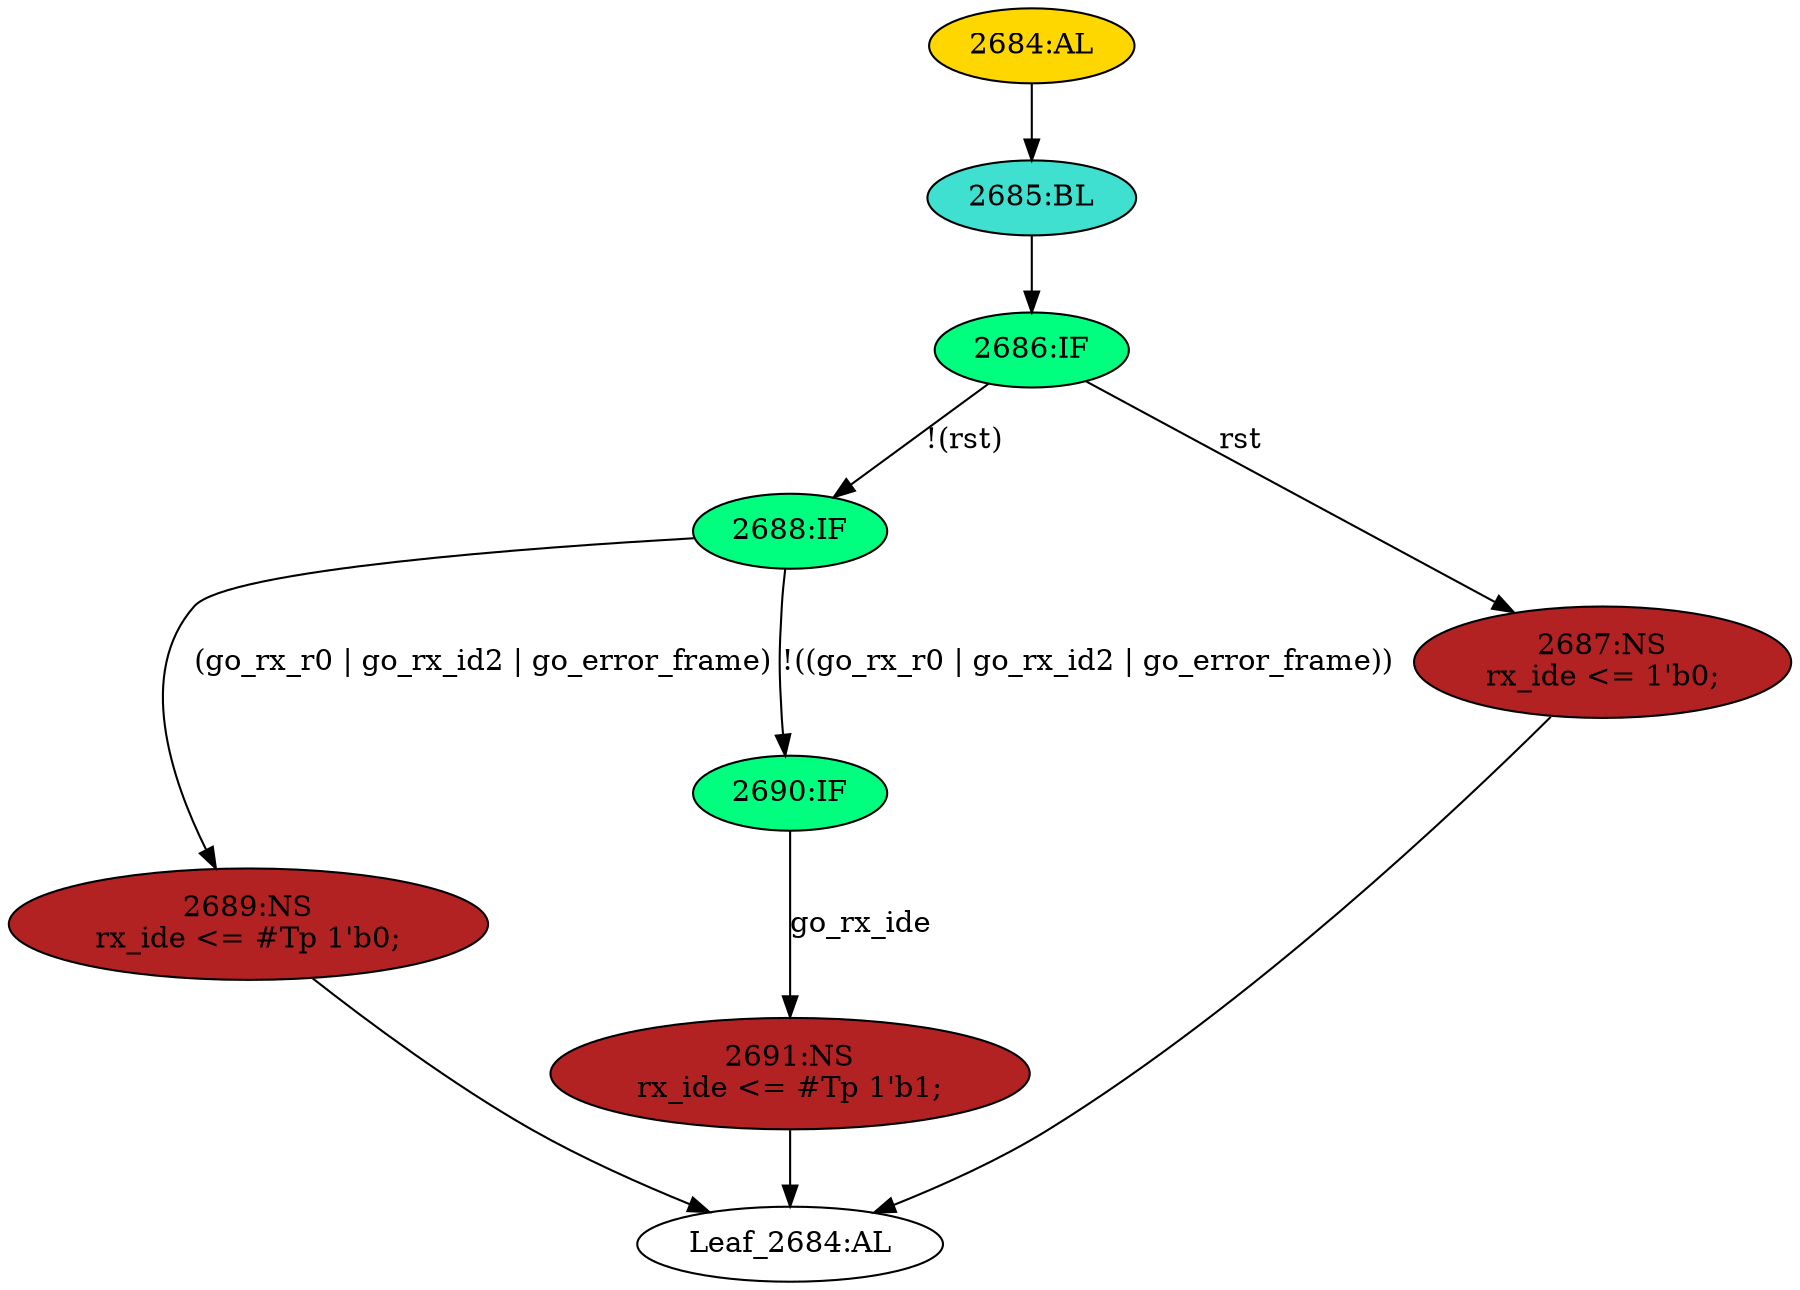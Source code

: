 strict digraph "" {
	node [label="\N"];
	"2691:NS"	 [ast="<pyverilog.vparser.ast.NonblockingSubstitution object at 0x7f44f6b5e950>",
		fillcolor=firebrick,
		label="2691:NS
rx_ide <= #Tp 1'b1;",
		statements="[<pyverilog.vparser.ast.NonblockingSubstitution object at 0x7f44f6b5e950>]",
		style=filled,
		typ=NonblockingSubstitution];
	"Leaf_2684:AL"	 [def_var="['rx_ide']",
		label="Leaf_2684:AL"];
	"2691:NS" -> "Leaf_2684:AL"	 [cond="[]",
		lineno=None];
	"2688:IF"	 [ast="<pyverilog.vparser.ast.IfStatement object at 0x7f44f6b5ebd0>",
		fillcolor=springgreen,
		label="2688:IF",
		statements="[]",
		style=filled,
		typ=IfStatement];
	"2689:NS"	 [ast="<pyverilog.vparser.ast.NonblockingSubstitution object at 0x7f44f6b5ed10>",
		fillcolor=firebrick,
		label="2689:NS
rx_ide <= #Tp 1'b0;",
		statements="[<pyverilog.vparser.ast.NonblockingSubstitution object at 0x7f44f6b5ed10>]",
		style=filled,
		typ=NonblockingSubstitution];
	"2688:IF" -> "2689:NS"	 [cond="['go_rx_r0', 'go_rx_id2', 'go_error_frame']",
		label="(go_rx_r0 | go_rx_id2 | go_error_frame)",
		lineno=2688];
	"2690:IF"	 [ast="<pyverilog.vparser.ast.IfStatement object at 0x7f44f6b5ec50>",
		fillcolor=springgreen,
		label="2690:IF",
		statements="[]",
		style=filled,
		typ=IfStatement];
	"2688:IF" -> "2690:IF"	 [cond="['go_rx_r0', 'go_rx_id2', 'go_error_frame']",
		label="!((go_rx_r0 | go_rx_id2 | go_error_frame))",
		lineno=2688];
	"2687:NS"	 [ast="<pyverilog.vparser.ast.NonblockingSubstitution object at 0x7f44f6932090>",
		fillcolor=firebrick,
		label="2687:NS
rx_ide <= 1'b0;",
		statements="[<pyverilog.vparser.ast.NonblockingSubstitution object at 0x7f44f6932090>]",
		style=filled,
		typ=NonblockingSubstitution];
	"2687:NS" -> "Leaf_2684:AL"	 [cond="[]",
		lineno=None];
	"2684:AL"	 [ast="<pyverilog.vparser.ast.Always object at 0x7f44f69321d0>",
		clk_sens=True,
		fillcolor=gold,
		label="2684:AL",
		sens="['clk', 'rst']",
		statements="[]",
		style=filled,
		typ=Always,
		use_var="['rst', 'go_rx_r0', 'go_rx_ide', 'go_rx_id2', 'go_error_frame']"];
	"2685:BL"	 [ast="<pyverilog.vparser.ast.Block object at 0x7f44f6932350>",
		fillcolor=turquoise,
		label="2685:BL",
		statements="[]",
		style=filled,
		typ=Block];
	"2684:AL" -> "2685:BL"	 [cond="[]",
		lineno=None];
	"2689:NS" -> "Leaf_2684:AL"	 [cond="[]",
		lineno=None];
	"2686:IF"	 [ast="<pyverilog.vparser.ast.IfStatement object at 0x7f44f6932390>",
		fillcolor=springgreen,
		label="2686:IF",
		statements="[]",
		style=filled,
		typ=IfStatement];
	"2685:BL" -> "2686:IF"	 [cond="[]",
		lineno=None];
	"2690:IF" -> "2691:NS"	 [cond="['go_rx_ide']",
		label=go_rx_ide,
		lineno=2690];
	"2686:IF" -> "2688:IF"	 [cond="['rst']",
		label="!(rst)",
		lineno=2686];
	"2686:IF" -> "2687:NS"	 [cond="['rst']",
		label=rst,
		lineno=2686];
}
